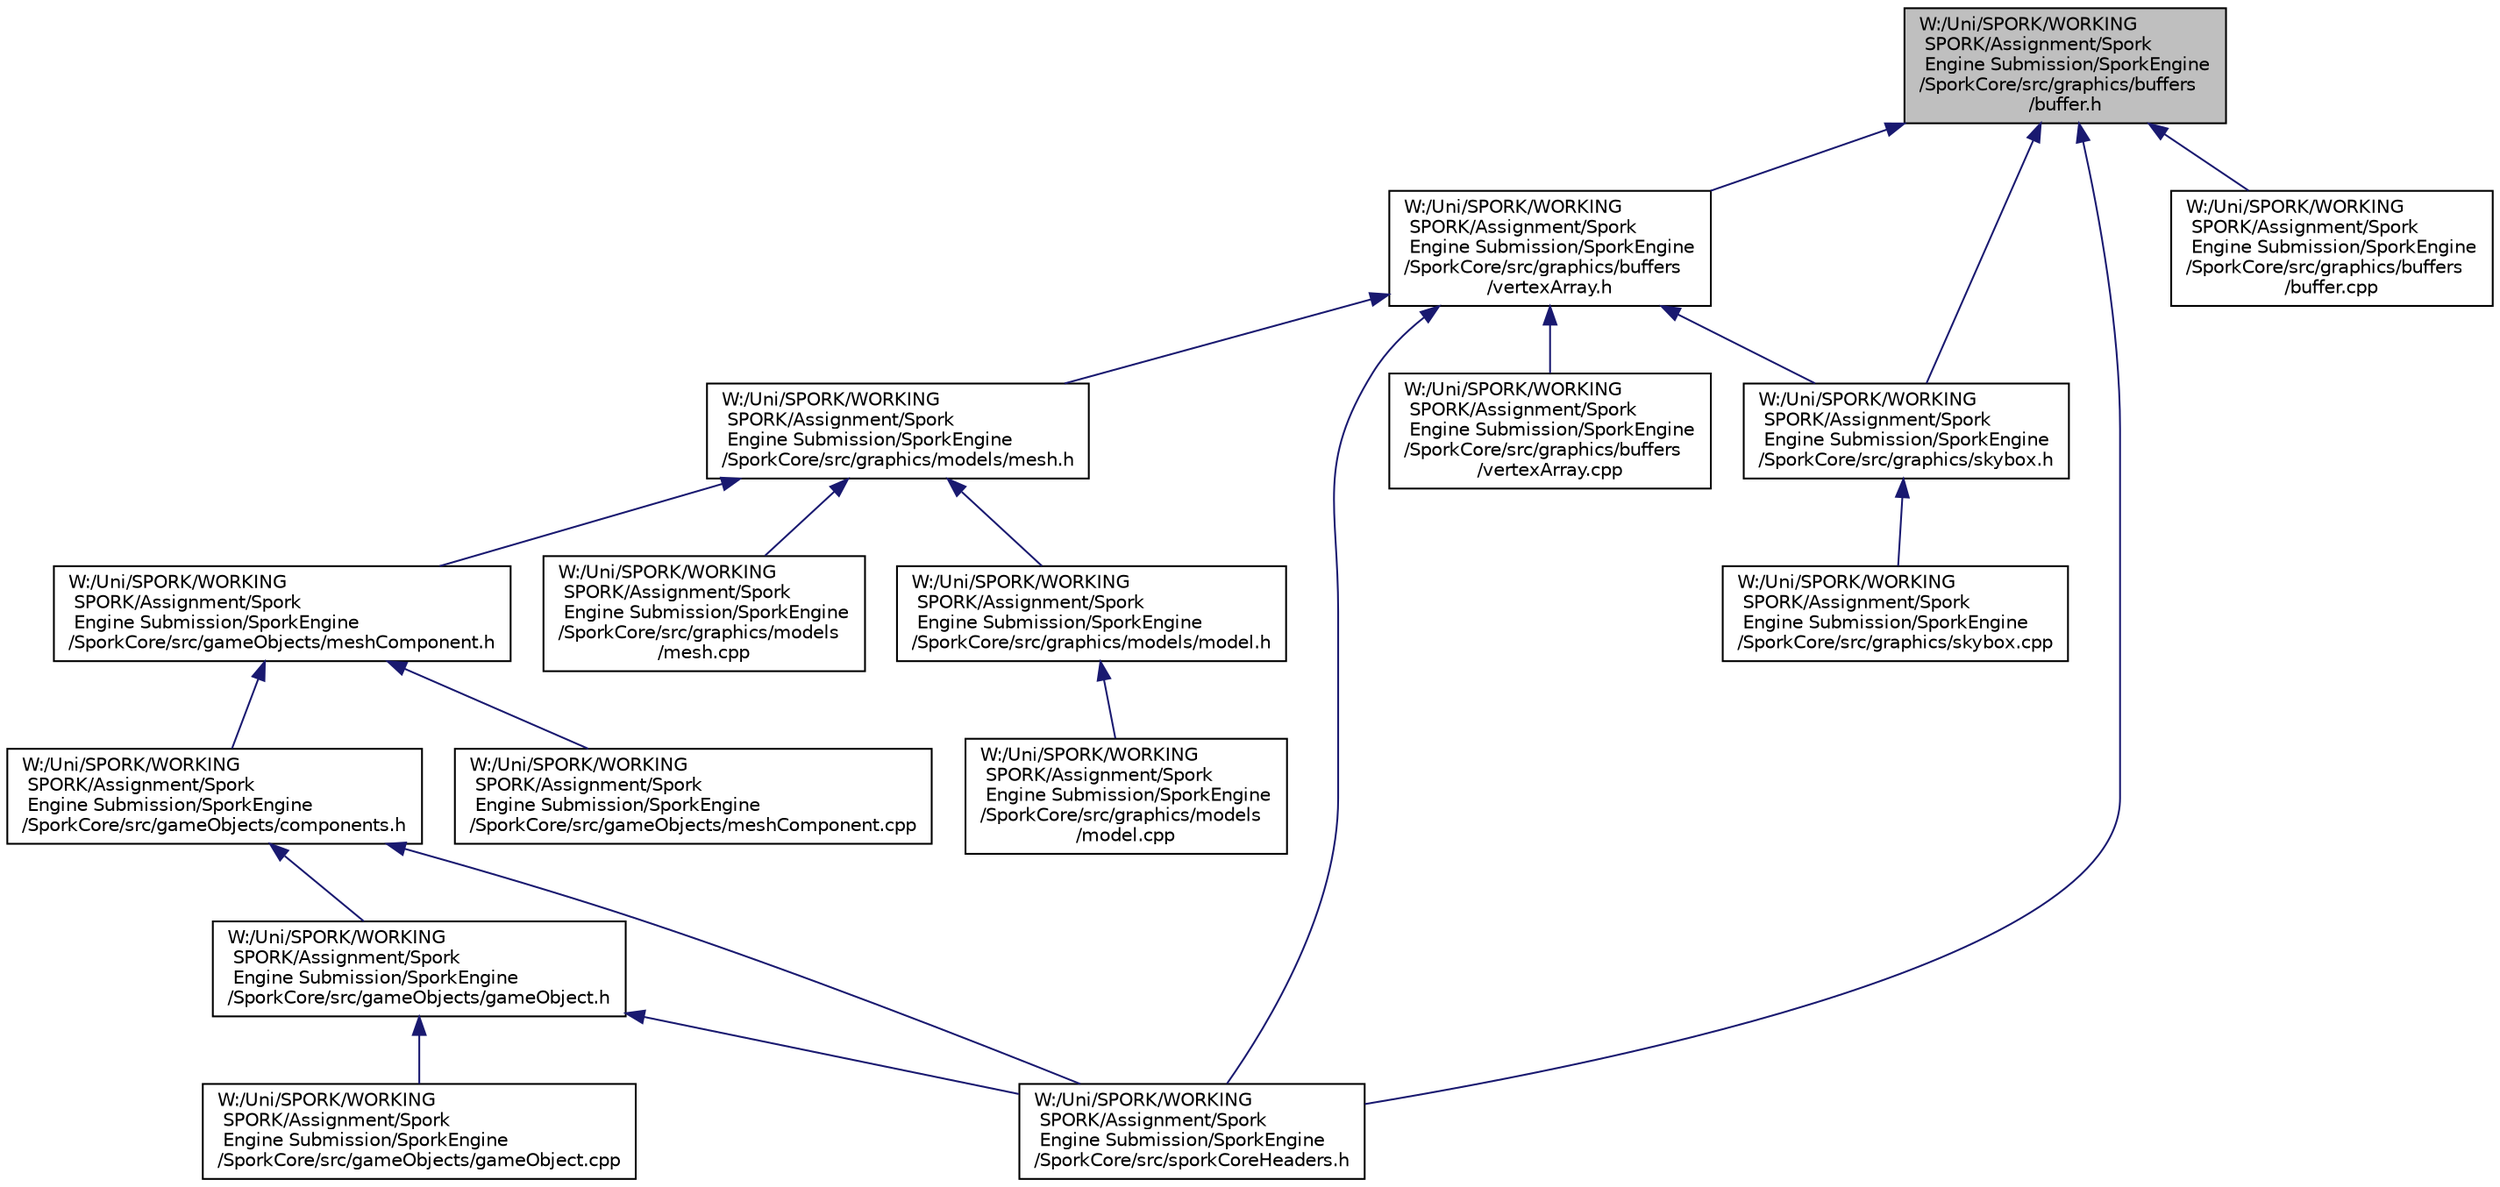 digraph "W:/Uni/SPORK/WORKING SPORK/Assignment/Spork Engine Submission/SporkEngine/SporkCore/src/graphics/buffers/buffer.h"
{
  edge [fontname="Helvetica",fontsize="10",labelfontname="Helvetica",labelfontsize="10"];
  node [fontname="Helvetica",fontsize="10",shape=record];
  Node3 [label="W:/Uni/SPORK/WORKING\l SPORK/Assignment/Spork\l Engine Submission/SporkEngine\l/SporkCore/src/graphics/buffers\l/buffer.h",height=0.2,width=0.4,color="black", fillcolor="grey75", style="filled", fontcolor="black"];
  Node3 -> Node4 [dir="back",color="midnightblue",fontsize="10",style="solid"];
  Node4 [label="W:/Uni/SPORK/WORKING\l SPORK/Assignment/Spork\l Engine Submission/SporkEngine\l/SporkCore/src/graphics/buffers\l/vertexArray.h",height=0.2,width=0.4,color="black", fillcolor="white", style="filled",URL="$vertex_array_8h.html"];
  Node4 -> Node5 [dir="back",color="midnightblue",fontsize="10",style="solid"];
  Node5 [label="W:/Uni/SPORK/WORKING\l SPORK/Assignment/Spork\l Engine Submission/SporkEngine\l/SporkCore/src/graphics/models/mesh.h",height=0.2,width=0.4,color="black", fillcolor="white", style="filled",URL="$mesh_8h.html"];
  Node5 -> Node6 [dir="back",color="midnightblue",fontsize="10",style="solid"];
  Node6 [label="W:/Uni/SPORK/WORKING\l SPORK/Assignment/Spork\l Engine Submission/SporkEngine\l/SporkCore/src/gameObjects/meshComponent.h",height=0.2,width=0.4,color="black", fillcolor="white", style="filled",URL="$mesh_component_8h.html"];
  Node6 -> Node7 [dir="back",color="midnightblue",fontsize="10",style="solid"];
  Node7 [label="W:/Uni/SPORK/WORKING\l SPORK/Assignment/Spork\l Engine Submission/SporkEngine\l/SporkCore/src/gameObjects/components.h",height=0.2,width=0.4,color="black", fillcolor="white", style="filled",URL="$components_8h.html"];
  Node7 -> Node8 [dir="back",color="midnightblue",fontsize="10",style="solid"];
  Node8 [label="W:/Uni/SPORK/WORKING\l SPORK/Assignment/Spork\l Engine Submission/SporkEngine\l/SporkCore/src/gameObjects/gameObject.h",height=0.2,width=0.4,color="black", fillcolor="white", style="filled",URL="$game_object_8h.html"];
  Node8 -> Node9 [dir="back",color="midnightblue",fontsize="10",style="solid"];
  Node9 [label="W:/Uni/SPORK/WORKING\l SPORK/Assignment/Spork\l Engine Submission/SporkEngine\l/SporkCore/src/gameObjects/gameObject.cpp",height=0.2,width=0.4,color="black", fillcolor="white", style="filled",URL="$game_object_8cpp.html"];
  Node8 -> Node10 [dir="back",color="midnightblue",fontsize="10",style="solid"];
  Node10 [label="W:/Uni/SPORK/WORKING\l SPORK/Assignment/Spork\l Engine Submission/SporkEngine\l/SporkCore/src/sporkCoreHeaders.h",height=0.2,width=0.4,color="black", fillcolor="white", style="filled",URL="$spork_core_headers_8h.html"];
  Node7 -> Node10 [dir="back",color="midnightblue",fontsize="10",style="solid"];
  Node6 -> Node11 [dir="back",color="midnightblue",fontsize="10",style="solid"];
  Node11 [label="W:/Uni/SPORK/WORKING\l SPORK/Assignment/Spork\l Engine Submission/SporkEngine\l/SporkCore/src/gameObjects/meshComponent.cpp",height=0.2,width=0.4,color="black", fillcolor="white", style="filled",URL="$mesh_component_8cpp.html"];
  Node5 -> Node12 [dir="back",color="midnightblue",fontsize="10",style="solid"];
  Node12 [label="W:/Uni/SPORK/WORKING\l SPORK/Assignment/Spork\l Engine Submission/SporkEngine\l/SporkCore/src/graphics/models\l/mesh.cpp",height=0.2,width=0.4,color="black", fillcolor="white", style="filled",URL="$mesh_8cpp.html"];
  Node5 -> Node13 [dir="back",color="midnightblue",fontsize="10",style="solid"];
  Node13 [label="W:/Uni/SPORK/WORKING\l SPORK/Assignment/Spork\l Engine Submission/SporkEngine\l/SporkCore/src/graphics/models/model.h",height=0.2,width=0.4,color="black", fillcolor="white", style="filled",URL="$model_8h.html"];
  Node13 -> Node14 [dir="back",color="midnightblue",fontsize="10",style="solid"];
  Node14 [label="W:/Uni/SPORK/WORKING\l SPORK/Assignment/Spork\l Engine Submission/SporkEngine\l/SporkCore/src/graphics/models\l/model.cpp",height=0.2,width=0.4,color="black", fillcolor="white", style="filled",URL="$model_8cpp.html"];
  Node4 -> Node15 [dir="back",color="midnightblue",fontsize="10",style="solid"];
  Node15 [label="W:/Uni/SPORK/WORKING\l SPORK/Assignment/Spork\l Engine Submission/SporkEngine\l/SporkCore/src/graphics/buffers\l/vertexArray.cpp",height=0.2,width=0.4,color="black", fillcolor="white", style="filled",URL="$vertex_array_8cpp.html"];
  Node4 -> Node16 [dir="back",color="midnightblue",fontsize="10",style="solid"];
  Node16 [label="W:/Uni/SPORK/WORKING\l SPORK/Assignment/Spork\l Engine Submission/SporkEngine\l/SporkCore/src/graphics/skybox.h",height=0.2,width=0.4,color="black", fillcolor="white", style="filled",URL="$skybox_8h.html"];
  Node16 -> Node17 [dir="back",color="midnightblue",fontsize="10",style="solid"];
  Node17 [label="W:/Uni/SPORK/WORKING\l SPORK/Assignment/Spork\l Engine Submission/SporkEngine\l/SporkCore/src/graphics/skybox.cpp",height=0.2,width=0.4,color="black", fillcolor="white", style="filled",URL="$skybox_8cpp.html"];
  Node4 -> Node10 [dir="back",color="midnightblue",fontsize="10",style="solid"];
  Node3 -> Node18 [dir="back",color="midnightblue",fontsize="10",style="solid"];
  Node18 [label="W:/Uni/SPORK/WORKING\l SPORK/Assignment/Spork\l Engine Submission/SporkEngine\l/SporkCore/src/graphics/buffers\l/buffer.cpp",height=0.2,width=0.4,color="black", fillcolor="white", style="filled",URL="$buffer_8cpp.html"];
  Node3 -> Node16 [dir="back",color="midnightblue",fontsize="10",style="solid"];
  Node3 -> Node10 [dir="back",color="midnightblue",fontsize="10",style="solid"];
}
